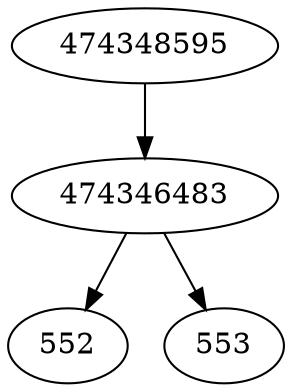 strict digraph  {
552;
553;
474348595;
474346483;
474348595 -> 474346483;
474346483 -> 552;
474346483 -> 553;
}
